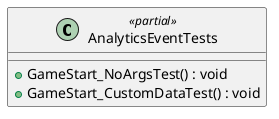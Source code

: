 @startuml
class AnalyticsEventTests <<partial>> {
    + GameStart_NoArgsTest() : void
    + GameStart_CustomDataTest() : void
}
@enduml
